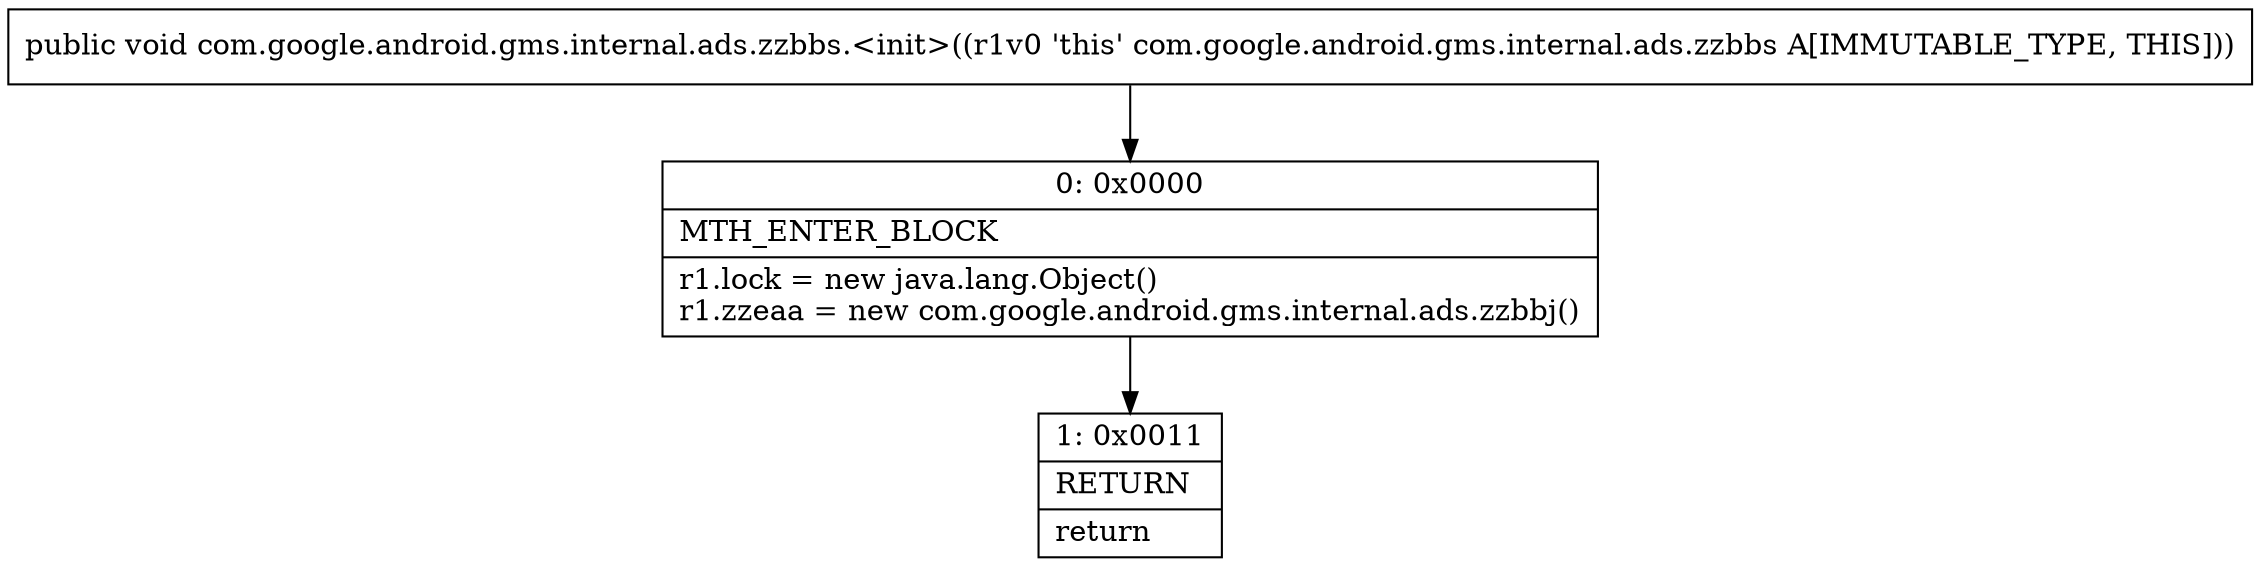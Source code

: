 digraph "CFG forcom.google.android.gms.internal.ads.zzbbs.\<init\>()V" {
Node_0 [shape=record,label="{0\:\ 0x0000|MTH_ENTER_BLOCK\l|r1.lock = new java.lang.Object()\lr1.zzeaa = new com.google.android.gms.internal.ads.zzbbj()\l}"];
Node_1 [shape=record,label="{1\:\ 0x0011|RETURN\l|return\l}"];
MethodNode[shape=record,label="{public void com.google.android.gms.internal.ads.zzbbs.\<init\>((r1v0 'this' com.google.android.gms.internal.ads.zzbbs A[IMMUTABLE_TYPE, THIS])) }"];
MethodNode -> Node_0;
Node_0 -> Node_1;
}

